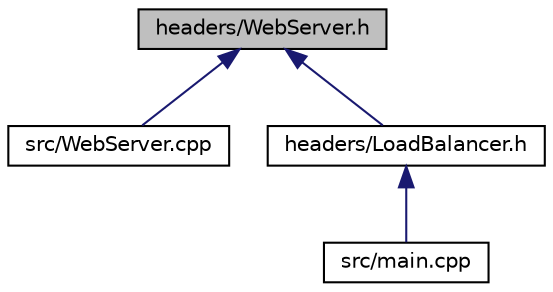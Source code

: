 digraph "headers/WebServer.h"
{
 // LATEX_PDF_SIZE
  edge [fontname="Helvetica",fontsize="10",labelfontname="Helvetica",labelfontsize="10"];
  node [fontname="Helvetica",fontsize="10",shape=record];
  Node1 [label="headers/WebServer.h",height=0.2,width=0.4,color="black", fillcolor="grey75", style="filled", fontcolor="black",tooltip="Declares the WebServer class that simulates processing web requests."];
  Node1 -> Node2 [dir="back",color="midnightblue",fontsize="10",style="solid",fontname="Helvetica"];
  Node2 [label="src/WebServer.cpp",height=0.2,width=0.4,color="black", fillcolor="white", style="filled",URL="$WebServer_8cpp.html",tooltip="Implements the WebServer class that simulates individual web server behavior."];
  Node1 -> Node3 [dir="back",color="midnightblue",fontsize="10",style="solid",fontname="Helvetica"];
  Node3 [label="headers/LoadBalancer.h",height=0.2,width=0.4,color="black", fillcolor="white", style="filled",URL="$LoadBalancer_8h.html",tooltip="Declares the LoadBalancer class responsible for managing web servers and requests."];
  Node3 -> Node4 [dir="back",color="midnightblue",fontsize="10",style="solid",fontname="Helvetica"];
  Node4 [label="src/main.cpp",height=0.2,width=0.4,color="black", fillcolor="white", style="filled",URL="$main_8cpp.html",tooltip="Entry point for the Load Balancer simulation."];
}
